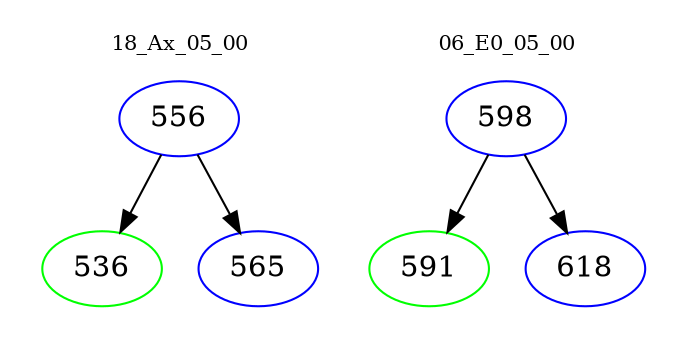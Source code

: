 digraph{
subgraph cluster_0 {
color = white
label = "18_Ax_05_00";
fontsize=10;
T0_556 [label="556", color="blue"]
T0_556 -> T0_536 [color="black"]
T0_536 [label="536", color="green"]
T0_556 -> T0_565 [color="black"]
T0_565 [label="565", color="blue"]
}
subgraph cluster_1 {
color = white
label = "06_E0_05_00";
fontsize=10;
T1_598 [label="598", color="blue"]
T1_598 -> T1_591 [color="black"]
T1_591 [label="591", color="green"]
T1_598 -> T1_618 [color="black"]
T1_618 [label="618", color="blue"]
}
}
